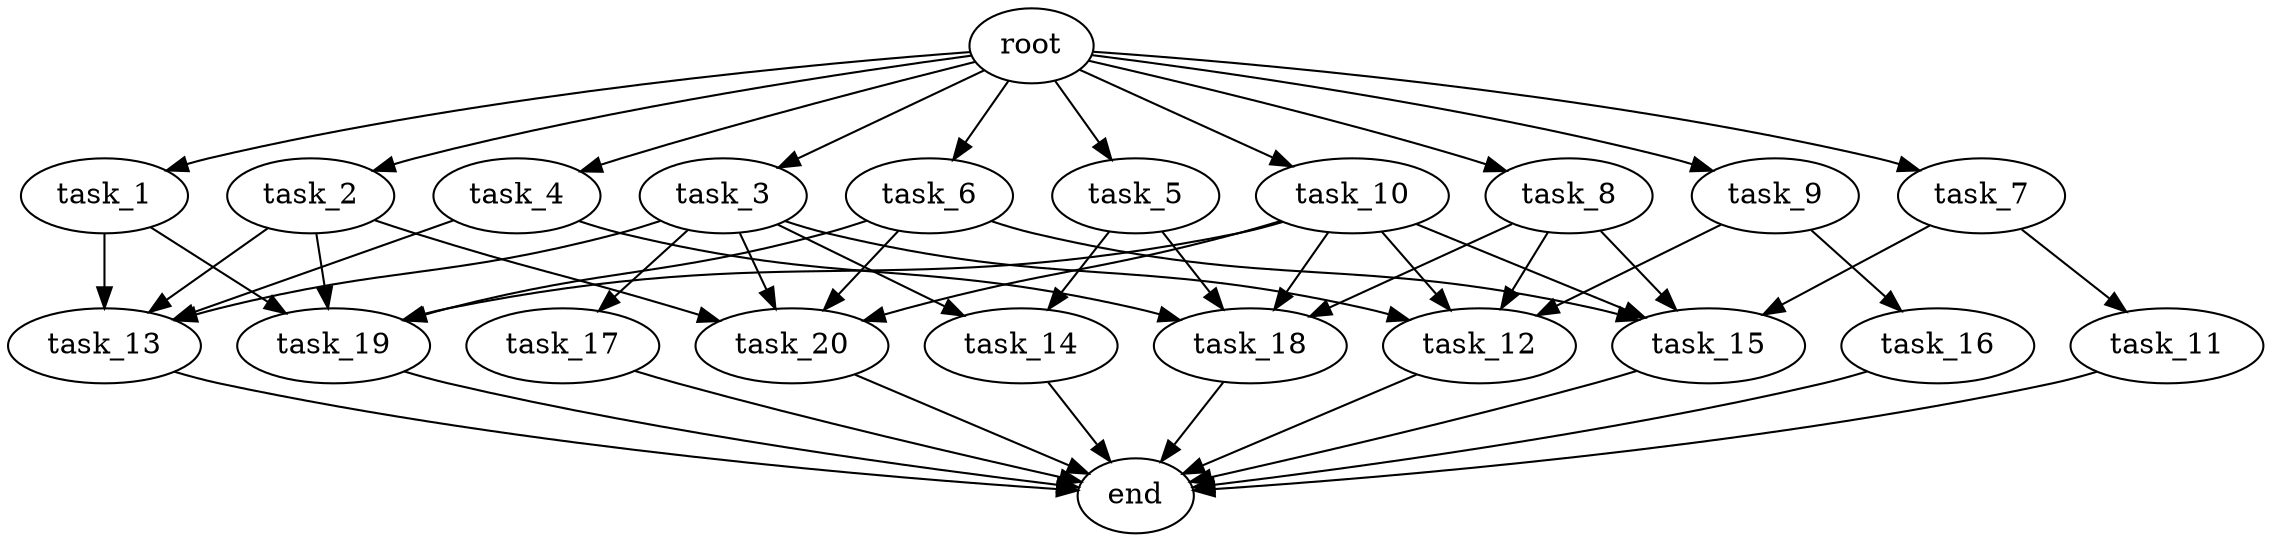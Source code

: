 digraph G {
  root [size="0.000000e+00"];
  task_1 [size="9.488286e+09"];
  task_2 [size="3.322840e+09"];
  task_3 [size="6.202302e+09"];
  task_4 [size="8.040961e+09"];
  task_5 [size="3.296088e+09"];
  task_6 [size="3.348028e+09"];
  task_7 [size="8.154939e+09"];
  task_8 [size="8.595225e+09"];
  task_9 [size="9.742280e+09"];
  task_10 [size="1.362109e+09"];
  task_11 [size="3.207331e+09"];
  task_12 [size="9.472842e+09"];
  task_13 [size="2.009314e+09"];
  task_14 [size="3.142519e+09"];
  task_15 [size="9.645782e+09"];
  task_16 [size="9.687283e+09"];
  task_17 [size="2.915190e+09"];
  task_18 [size="6.949883e+09"];
  task_19 [size="4.910582e+09"];
  task_20 [size="5.759217e+09"];
  end [size="0.000000e+00"];

  root -> task_1 [size="1.000000e-12"];
  root -> task_2 [size="1.000000e-12"];
  root -> task_3 [size="1.000000e-12"];
  root -> task_4 [size="1.000000e-12"];
  root -> task_5 [size="1.000000e-12"];
  root -> task_6 [size="1.000000e-12"];
  root -> task_7 [size="1.000000e-12"];
  root -> task_8 [size="1.000000e-12"];
  root -> task_9 [size="1.000000e-12"];
  root -> task_10 [size="1.000000e-12"];
  task_1 -> task_13 [size="5.023285e+07"];
  task_1 -> task_19 [size="1.227646e+08"];
  task_2 -> task_13 [size="5.023285e+07"];
  task_2 -> task_19 [size="1.227646e+08"];
  task_2 -> task_20 [size="1.439804e+08"];
  task_3 -> task_12 [size="2.368210e+08"];
  task_3 -> task_13 [size="5.023285e+07"];
  task_3 -> task_14 [size="1.571259e+08"];
  task_3 -> task_17 [size="2.915190e+08"];
  task_3 -> task_20 [size="1.439804e+08"];
  task_4 -> task_13 [size="5.023285e+07"];
  task_4 -> task_18 [size="1.737471e+08"];
  task_5 -> task_14 [size="1.571259e+08"];
  task_5 -> task_18 [size="1.737471e+08"];
  task_6 -> task_15 [size="2.411445e+08"];
  task_6 -> task_19 [size="1.227646e+08"];
  task_6 -> task_20 [size="1.439804e+08"];
  task_7 -> task_11 [size="3.207331e+08"];
  task_7 -> task_15 [size="2.411445e+08"];
  task_8 -> task_12 [size="2.368210e+08"];
  task_8 -> task_15 [size="2.411445e+08"];
  task_8 -> task_18 [size="1.737471e+08"];
  task_9 -> task_12 [size="2.368210e+08"];
  task_9 -> task_16 [size="9.687283e+08"];
  task_10 -> task_12 [size="2.368210e+08"];
  task_10 -> task_15 [size="2.411445e+08"];
  task_10 -> task_18 [size="1.737471e+08"];
  task_10 -> task_19 [size="1.227646e+08"];
  task_10 -> task_20 [size="1.439804e+08"];
  task_11 -> end [size="1.000000e-12"];
  task_12 -> end [size="1.000000e-12"];
  task_13 -> end [size="1.000000e-12"];
  task_14 -> end [size="1.000000e-12"];
  task_15 -> end [size="1.000000e-12"];
  task_16 -> end [size="1.000000e-12"];
  task_17 -> end [size="1.000000e-12"];
  task_18 -> end [size="1.000000e-12"];
  task_19 -> end [size="1.000000e-12"];
  task_20 -> end [size="1.000000e-12"];
}
